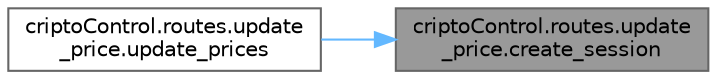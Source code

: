 digraph "criptoControl.routes.update_price.create_session"
{
 // LATEX_PDF_SIZE
  bgcolor="transparent";
  edge [fontname=Helvetica,fontsize=10,labelfontname=Helvetica,labelfontsize=10];
  node [fontname=Helvetica,fontsize=10,shape=box,height=0.2,width=0.4];
  rankdir="RL";
  Node1 [id="Node000001",label="criptoControl.routes.update\l_price.create_session",height=0.2,width=0.4,color="gray40", fillcolor="grey60", style="filled", fontcolor="black",tooltip=" "];
  Node1 -> Node2 [id="edge1_Node000001_Node000002",dir="back",color="steelblue1",style="solid",tooltip=" "];
  Node2 [id="Node000002",label="criptoControl.routes.update\l_price.update_prices",height=0.2,width=0.4,color="grey40", fillcolor="white", style="filled",URL="$namespacecripto_control_1_1routes_1_1update__price.html#ae924fb354224e252db2a24fed9a08ec4",tooltip=" "];
}
